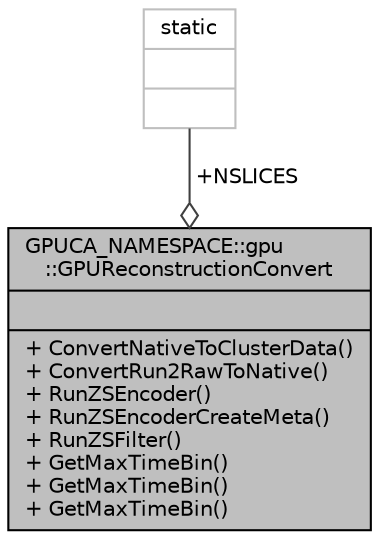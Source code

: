 digraph "GPUCA_NAMESPACE::gpu::GPUReconstructionConvert"
{
 // INTERACTIVE_SVG=YES
  bgcolor="transparent";
  edge [fontname="Helvetica",fontsize="10",labelfontname="Helvetica",labelfontsize="10"];
  node [fontname="Helvetica",fontsize="10",shape=record];
  Node1 [label="{GPUCA_NAMESPACE::gpu\l::GPUReconstructionConvert\n||+ ConvertNativeToClusterData()\l+ ConvertRun2RawToNative()\l+ RunZSEncoder()\l+ RunZSEncoderCreateMeta()\l+ RunZSFilter()\l+ GetMaxTimeBin()\l+ GetMaxTimeBin()\l+ GetMaxTimeBin()\l}",height=0.2,width=0.4,color="black", fillcolor="grey75", style="filled", fontcolor="black"];
  Node2 -> Node1 [color="grey25",fontsize="10",style="solid",label=" +NSLICES" ,arrowhead="odiamond",fontname="Helvetica"];
  Node2 [label="{static\n||}",height=0.2,width=0.4,color="grey75"];
}
